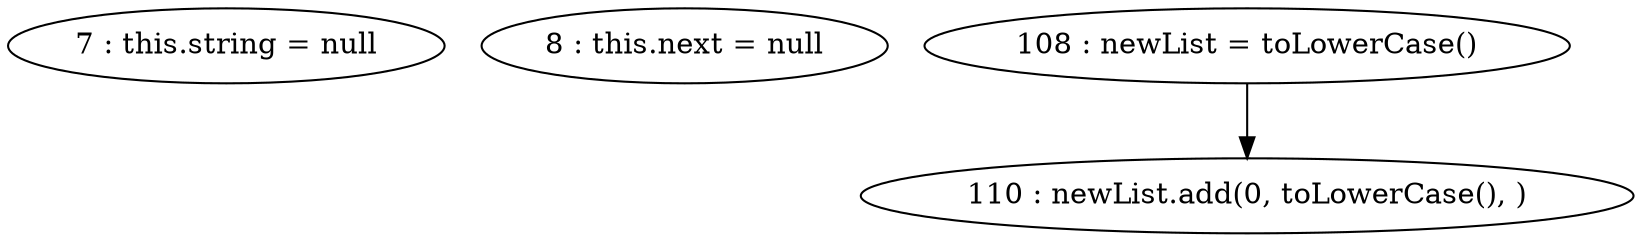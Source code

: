digraph G {
"7 : this.string = null"
"8 : this.next = null"
"108 : newList = toLowerCase()"
"108 : newList = toLowerCase()" -> "110 : newList.add(0, toLowerCase(), )"
"110 : newList.add(0, toLowerCase(), )"
}